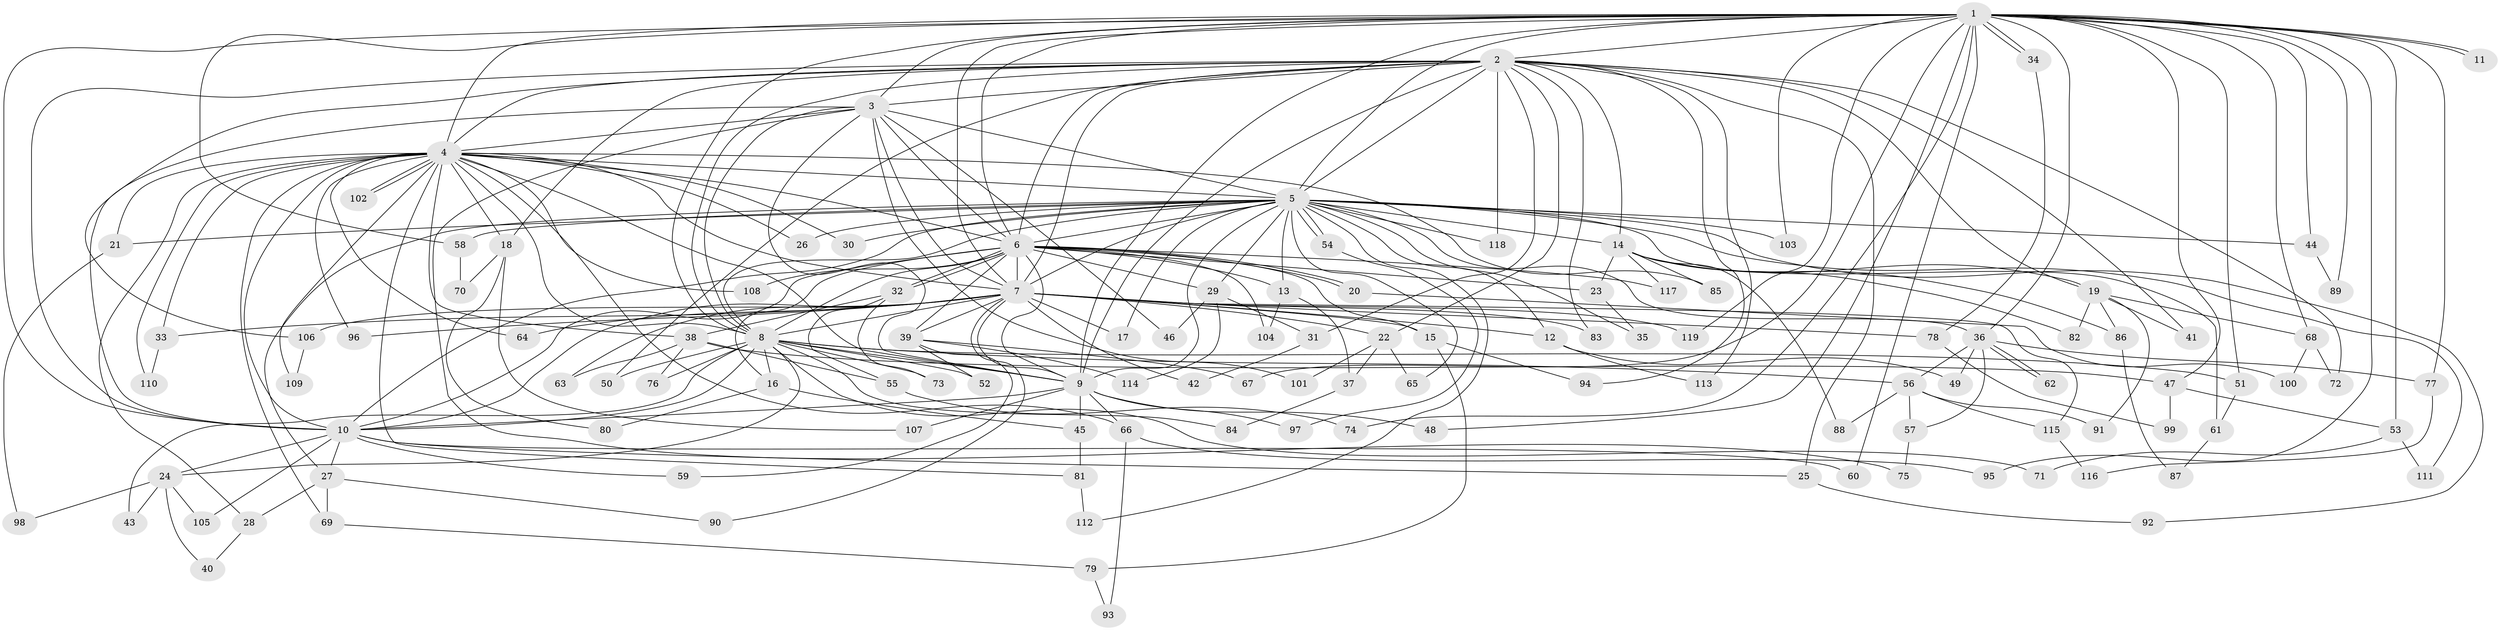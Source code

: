 // Generated by graph-tools (version 1.1) at 2025/14/03/09/25 04:14:12]
// undirected, 119 vertices, 263 edges
graph export_dot {
graph [start="1"]
  node [color=gray90,style=filled];
  1;
  2;
  3;
  4;
  5;
  6;
  7;
  8;
  9;
  10;
  11;
  12;
  13;
  14;
  15;
  16;
  17;
  18;
  19;
  20;
  21;
  22;
  23;
  24;
  25;
  26;
  27;
  28;
  29;
  30;
  31;
  32;
  33;
  34;
  35;
  36;
  37;
  38;
  39;
  40;
  41;
  42;
  43;
  44;
  45;
  46;
  47;
  48;
  49;
  50;
  51;
  52;
  53;
  54;
  55;
  56;
  57;
  58;
  59;
  60;
  61;
  62;
  63;
  64;
  65;
  66;
  67;
  68;
  69;
  70;
  71;
  72;
  73;
  74;
  75;
  76;
  77;
  78;
  79;
  80;
  81;
  82;
  83;
  84;
  85;
  86;
  87;
  88;
  89;
  90;
  91;
  92;
  93;
  94;
  95;
  96;
  97;
  98;
  99;
  100;
  101;
  102;
  103;
  104;
  105;
  106;
  107;
  108;
  109;
  110;
  111;
  112;
  113;
  114;
  115;
  116;
  117;
  118;
  119;
  1 -- 2;
  1 -- 3;
  1 -- 4;
  1 -- 5;
  1 -- 6;
  1 -- 7;
  1 -- 8;
  1 -- 9;
  1 -- 10;
  1 -- 11;
  1 -- 11;
  1 -- 34;
  1 -- 34;
  1 -- 36;
  1 -- 44;
  1 -- 47;
  1 -- 48;
  1 -- 51;
  1 -- 53;
  1 -- 58;
  1 -- 60;
  1 -- 67;
  1 -- 68;
  1 -- 74;
  1 -- 77;
  1 -- 89;
  1 -- 95;
  1 -- 103;
  1 -- 119;
  2 -- 3;
  2 -- 4;
  2 -- 5;
  2 -- 6;
  2 -- 7;
  2 -- 8;
  2 -- 9;
  2 -- 10;
  2 -- 14;
  2 -- 18;
  2 -- 19;
  2 -- 22;
  2 -- 25;
  2 -- 31;
  2 -- 41;
  2 -- 50;
  2 -- 72;
  2 -- 83;
  2 -- 94;
  2 -- 106;
  2 -- 113;
  2 -- 118;
  3 -- 4;
  3 -- 5;
  3 -- 6;
  3 -- 7;
  3 -- 8;
  3 -- 9;
  3 -- 10;
  3 -- 46;
  3 -- 75;
  3 -- 101;
  4 -- 5;
  4 -- 6;
  4 -- 7;
  4 -- 8;
  4 -- 9;
  4 -- 10;
  4 -- 18;
  4 -- 21;
  4 -- 26;
  4 -- 28;
  4 -- 30;
  4 -- 33;
  4 -- 38;
  4 -- 64;
  4 -- 66;
  4 -- 69;
  4 -- 81;
  4 -- 85;
  4 -- 96;
  4 -- 102;
  4 -- 102;
  4 -- 108;
  4 -- 109;
  4 -- 110;
  5 -- 6;
  5 -- 7;
  5 -- 8;
  5 -- 9;
  5 -- 10;
  5 -- 12;
  5 -- 13;
  5 -- 14;
  5 -- 17;
  5 -- 21;
  5 -- 26;
  5 -- 27;
  5 -- 29;
  5 -- 30;
  5 -- 35;
  5 -- 36;
  5 -- 44;
  5 -- 54;
  5 -- 54;
  5 -- 58;
  5 -- 61;
  5 -- 65;
  5 -- 92;
  5 -- 103;
  5 -- 111;
  5 -- 112;
  5 -- 118;
  6 -- 7;
  6 -- 8;
  6 -- 9;
  6 -- 10;
  6 -- 13;
  6 -- 15;
  6 -- 16;
  6 -- 20;
  6 -- 20;
  6 -- 23;
  6 -- 29;
  6 -- 32;
  6 -- 32;
  6 -- 39;
  6 -- 104;
  6 -- 108;
  6 -- 117;
  7 -- 8;
  7 -- 9;
  7 -- 10;
  7 -- 12;
  7 -- 15;
  7 -- 17;
  7 -- 22;
  7 -- 33;
  7 -- 39;
  7 -- 42;
  7 -- 63;
  7 -- 64;
  7 -- 78;
  7 -- 83;
  7 -- 90;
  7 -- 96;
  7 -- 106;
  7 -- 115;
  7 -- 119;
  8 -- 9;
  8 -- 10;
  8 -- 16;
  8 -- 24;
  8 -- 43;
  8 -- 50;
  8 -- 51;
  8 -- 52;
  8 -- 56;
  8 -- 71;
  8 -- 73;
  8 -- 76;
  8 -- 84;
  9 -- 10;
  9 -- 45;
  9 -- 48;
  9 -- 66;
  9 -- 97;
  9 -- 107;
  10 -- 24;
  10 -- 25;
  10 -- 27;
  10 -- 59;
  10 -- 60;
  10 -- 105;
  12 -- 49;
  12 -- 113;
  13 -- 37;
  13 -- 104;
  14 -- 19;
  14 -- 23;
  14 -- 82;
  14 -- 85;
  14 -- 86;
  14 -- 88;
  14 -- 117;
  15 -- 79;
  15 -- 94;
  16 -- 45;
  16 -- 80;
  18 -- 70;
  18 -- 80;
  18 -- 107;
  19 -- 41;
  19 -- 68;
  19 -- 82;
  19 -- 86;
  19 -- 91;
  20 -- 100;
  21 -- 98;
  22 -- 37;
  22 -- 65;
  22 -- 101;
  23 -- 35;
  24 -- 40;
  24 -- 43;
  24 -- 98;
  24 -- 105;
  25 -- 92;
  27 -- 28;
  27 -- 69;
  27 -- 90;
  28 -- 40;
  29 -- 31;
  29 -- 46;
  29 -- 114;
  31 -- 42;
  32 -- 38;
  32 -- 55;
  32 -- 73;
  33 -- 110;
  34 -- 78;
  36 -- 49;
  36 -- 56;
  36 -- 57;
  36 -- 62;
  36 -- 62;
  36 -- 77;
  37 -- 84;
  38 -- 47;
  38 -- 55;
  38 -- 63;
  38 -- 76;
  39 -- 52;
  39 -- 59;
  39 -- 67;
  39 -- 114;
  44 -- 89;
  45 -- 81;
  47 -- 53;
  47 -- 99;
  51 -- 61;
  53 -- 71;
  53 -- 111;
  54 -- 97;
  55 -- 74;
  56 -- 57;
  56 -- 88;
  56 -- 91;
  56 -- 115;
  57 -- 75;
  58 -- 70;
  61 -- 87;
  66 -- 93;
  66 -- 95;
  68 -- 72;
  68 -- 100;
  69 -- 79;
  77 -- 116;
  78 -- 99;
  79 -- 93;
  81 -- 112;
  86 -- 87;
  106 -- 109;
  115 -- 116;
}
